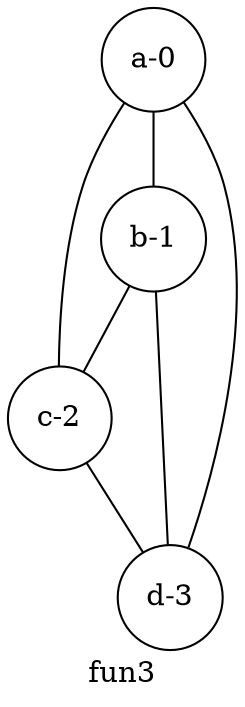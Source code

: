 graph fun3{
label =fun3
a[label="a-0", shape=circle, style=filled, fillcolor=White]
b[label="b-1", shape=circle, style=filled, fillcolor=White]
c[label="c-2", shape=circle, style=filled, fillcolor=White]
d[label="d-3", shape=circle, style=filled, fillcolor=White]
a--b
a--c
a--d
b--c
b--d
c--d
}
